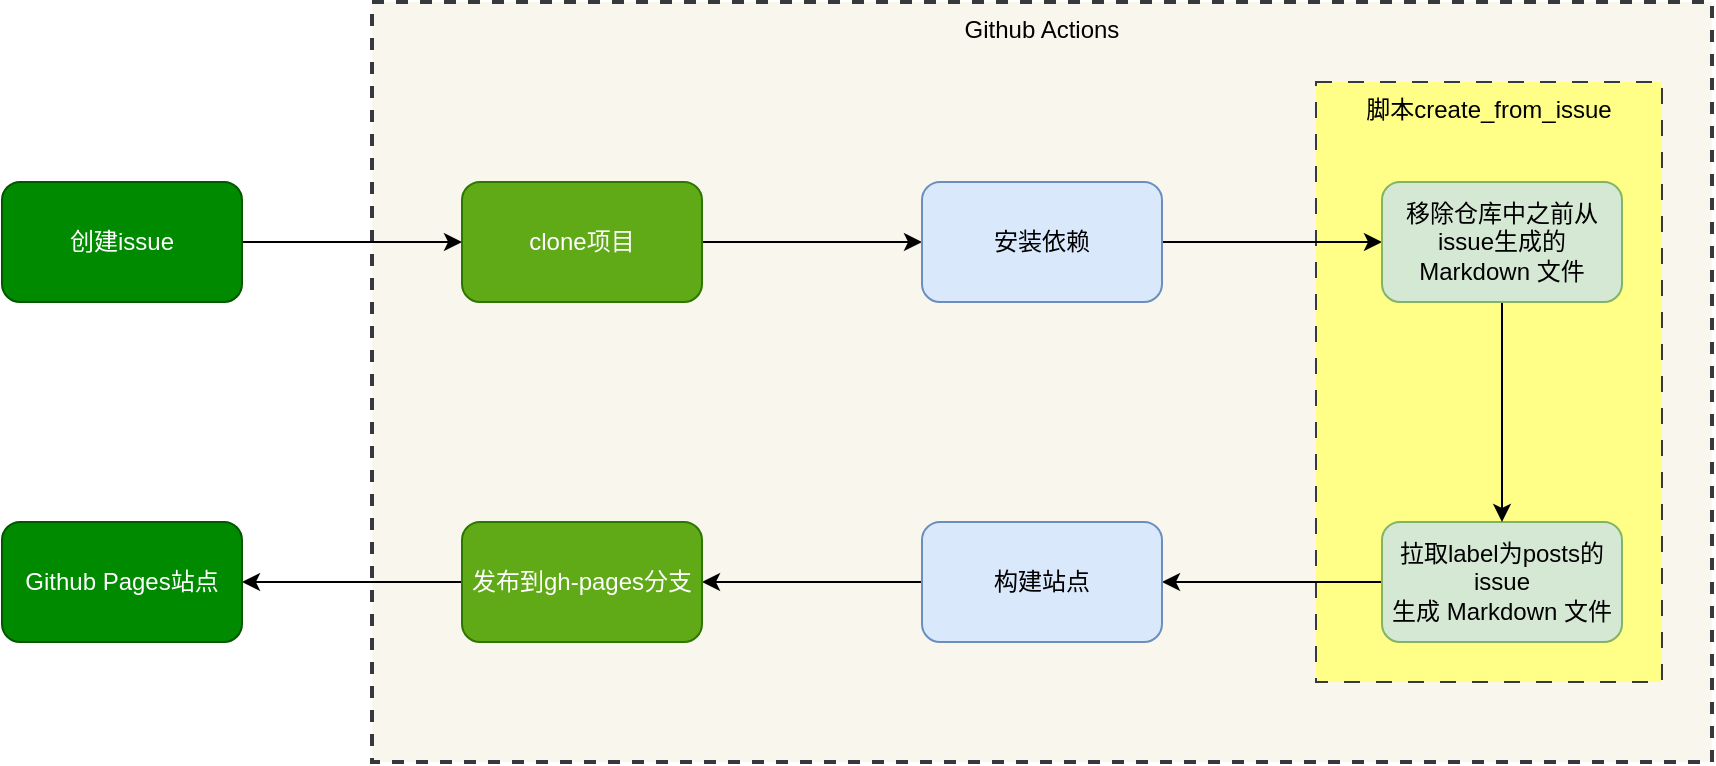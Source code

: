 <mxfile version="21.2.1" type="github">
  <diagram name="第 1 页" id="ZStP1GP7W2P88Ngjg6QA">
    <mxGraphModel dx="954" dy="560" grid="1" gridSize="10" guides="1" tooltips="1" connect="1" arrows="1" fold="1" page="1" pageScale="1" pageWidth="1654" pageHeight="2336" math="0" shadow="0">
      <root>
        <mxCell id="0" />
        <mxCell id="1" parent="0" />
        <mxCell id="CftRygvsScrXa_gEFx6G-17" value="Github Actions" style="rounded=0;whiteSpace=wrap;html=1;verticalAlign=top;dashed=1;strokeWidth=2;fillColor=#f9f7ed;strokeColor=#36393d;" vertex="1" parent="1">
          <mxGeometry x="235" y="100" width="670" height="380" as="geometry" />
        </mxCell>
        <mxCell id="CftRygvsScrXa_gEFx6G-10" style="edgeStyle=orthogonalEdgeStyle;rounded=0;orthogonalLoop=1;jettySize=auto;html=1;exitX=1;exitY=0.5;exitDx=0;exitDy=0;entryX=0;entryY=0.5;entryDx=0;entryDy=0;" edge="1" parent="1" source="CftRygvsScrXa_gEFx6G-2" target="CftRygvsScrXa_gEFx6G-3">
          <mxGeometry relative="1" as="geometry" />
        </mxCell>
        <mxCell id="CftRygvsScrXa_gEFx6G-2" value="clone项目" style="rounded=1;whiteSpace=wrap;html=1;fillColor=#60a917;fontColor=#ffffff;strokeColor=#2D7600;" vertex="1" parent="1">
          <mxGeometry x="280" y="190" width="120" height="60" as="geometry" />
        </mxCell>
        <mxCell id="CftRygvsScrXa_gEFx6G-18" value="脚本create_from_issue" style="rounded=0;whiteSpace=wrap;html=1;fillColor=#ffff88;verticalAlign=top;dashed=1;dashPattern=8 8;strokeColor=#36393d;" vertex="1" parent="1">
          <mxGeometry x="707" y="140" width="173" height="300" as="geometry" />
        </mxCell>
        <mxCell id="CftRygvsScrXa_gEFx6G-11" style="edgeStyle=orthogonalEdgeStyle;rounded=0;orthogonalLoop=1;jettySize=auto;html=1;exitX=1;exitY=0.5;exitDx=0;exitDy=0;entryX=0;entryY=0.5;entryDx=0;entryDy=0;" edge="1" parent="1" source="CftRygvsScrXa_gEFx6G-3" target="CftRygvsScrXa_gEFx6G-5">
          <mxGeometry relative="1" as="geometry" />
        </mxCell>
        <mxCell id="CftRygvsScrXa_gEFx6G-3" value="安装依赖" style="rounded=1;whiteSpace=wrap;html=1;fillColor=#dae8fc;strokeColor=#6c8ebf;" vertex="1" parent="1">
          <mxGeometry x="510" y="190" width="120" height="60" as="geometry" />
        </mxCell>
        <mxCell id="CftRygvsScrXa_gEFx6G-12" style="edgeStyle=orthogonalEdgeStyle;rounded=0;orthogonalLoop=1;jettySize=auto;html=1;exitX=0;exitY=0.5;exitDx=0;exitDy=0;entryX=1;entryY=0.5;entryDx=0;entryDy=0;" edge="1" parent="1" source="CftRygvsScrXa_gEFx6G-4" target="CftRygvsScrXa_gEFx6G-6">
          <mxGeometry relative="1" as="geometry" />
        </mxCell>
        <mxCell id="CftRygvsScrXa_gEFx6G-4" value="拉取label为posts的issue&lt;br&gt;生成 Markdown 文件" style="rounded=1;whiteSpace=wrap;html=1;fillColor=#d5e8d4;strokeColor=#82b366;" vertex="1" parent="1">
          <mxGeometry x="740" y="360" width="120" height="60" as="geometry" />
        </mxCell>
        <mxCell id="CftRygvsScrXa_gEFx6G-16" style="edgeStyle=orthogonalEdgeStyle;rounded=0;orthogonalLoop=1;jettySize=auto;html=1;exitX=0.5;exitY=1;exitDx=0;exitDy=0;entryX=0.5;entryY=0;entryDx=0;entryDy=0;" edge="1" parent="1" source="CftRygvsScrXa_gEFx6G-5" target="CftRygvsScrXa_gEFx6G-4">
          <mxGeometry relative="1" as="geometry" />
        </mxCell>
        <mxCell id="CftRygvsScrXa_gEFx6G-5" value="移除仓库中之前从issue生成的 Markdown 文件" style="rounded=1;whiteSpace=wrap;html=1;fillColor=#d5e8d4;strokeColor=#82b366;" vertex="1" parent="1">
          <mxGeometry x="740" y="190" width="120" height="60" as="geometry" />
        </mxCell>
        <mxCell id="CftRygvsScrXa_gEFx6G-13" style="edgeStyle=orthogonalEdgeStyle;rounded=0;orthogonalLoop=1;jettySize=auto;html=1;exitX=0;exitY=0.5;exitDx=0;exitDy=0;" edge="1" parent="1" source="CftRygvsScrXa_gEFx6G-6" target="CftRygvsScrXa_gEFx6G-7">
          <mxGeometry relative="1" as="geometry" />
        </mxCell>
        <mxCell id="CftRygvsScrXa_gEFx6G-6" value="构建站点" style="rounded=1;whiteSpace=wrap;html=1;fillColor=#dae8fc;strokeColor=#6c8ebf;" vertex="1" parent="1">
          <mxGeometry x="510" y="360" width="120" height="60" as="geometry" />
        </mxCell>
        <mxCell id="CftRygvsScrXa_gEFx6G-15" style="edgeStyle=orthogonalEdgeStyle;rounded=0;orthogonalLoop=1;jettySize=auto;html=1;exitX=0;exitY=0.5;exitDx=0;exitDy=0;" edge="1" parent="1" source="CftRygvsScrXa_gEFx6G-7" target="CftRygvsScrXa_gEFx6G-14">
          <mxGeometry relative="1" as="geometry" />
        </mxCell>
        <mxCell id="CftRygvsScrXa_gEFx6G-7" value="发布到gh-pages分支" style="rounded=1;whiteSpace=wrap;html=1;fillColor=#60a917;fontColor=#ffffff;strokeColor=#2D7600;" vertex="1" parent="1">
          <mxGeometry x="280" y="360" width="120" height="60" as="geometry" />
        </mxCell>
        <mxCell id="CftRygvsScrXa_gEFx6G-9" style="edgeStyle=orthogonalEdgeStyle;rounded=0;orthogonalLoop=1;jettySize=auto;html=1;exitX=1;exitY=0.5;exitDx=0;exitDy=0;entryX=0;entryY=0.5;entryDx=0;entryDy=0;" edge="1" parent="1" source="CftRygvsScrXa_gEFx6G-8" target="CftRygvsScrXa_gEFx6G-2">
          <mxGeometry relative="1" as="geometry" />
        </mxCell>
        <mxCell id="CftRygvsScrXa_gEFx6G-8" value="创建issue" style="rounded=1;whiteSpace=wrap;html=1;fillColor=#008a00;fontColor=#ffffff;strokeColor=#005700;" vertex="1" parent="1">
          <mxGeometry x="50" y="190" width="120" height="60" as="geometry" />
        </mxCell>
        <mxCell id="CftRygvsScrXa_gEFx6G-14" value="Github Pages站点" style="rounded=1;whiteSpace=wrap;html=1;fillColor=#008a00;fontColor=#ffffff;strokeColor=#005700;" vertex="1" parent="1">
          <mxGeometry x="50" y="360" width="120" height="60" as="geometry" />
        </mxCell>
      </root>
    </mxGraphModel>
  </diagram>
</mxfile>
